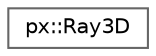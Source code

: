 digraph "Graphical Class Hierarchy"
{
 // LATEX_PDF_SIZE
  bgcolor="transparent";
  edge [fontname=Helvetica,fontsize=10,labelfontname=Helvetica,labelfontsize=10];
  node [fontname=Helvetica,fontsize=10,shape=box,height=0.2,width=0.4];
  rankdir="LR";
  Node0 [id="Node000000",label="px::Ray3D",height=0.2,width=0.4,color="grey40", fillcolor="white", style="filled",URL="$structpx_1_1_ray3_d.html",tooltip=" "];
}
